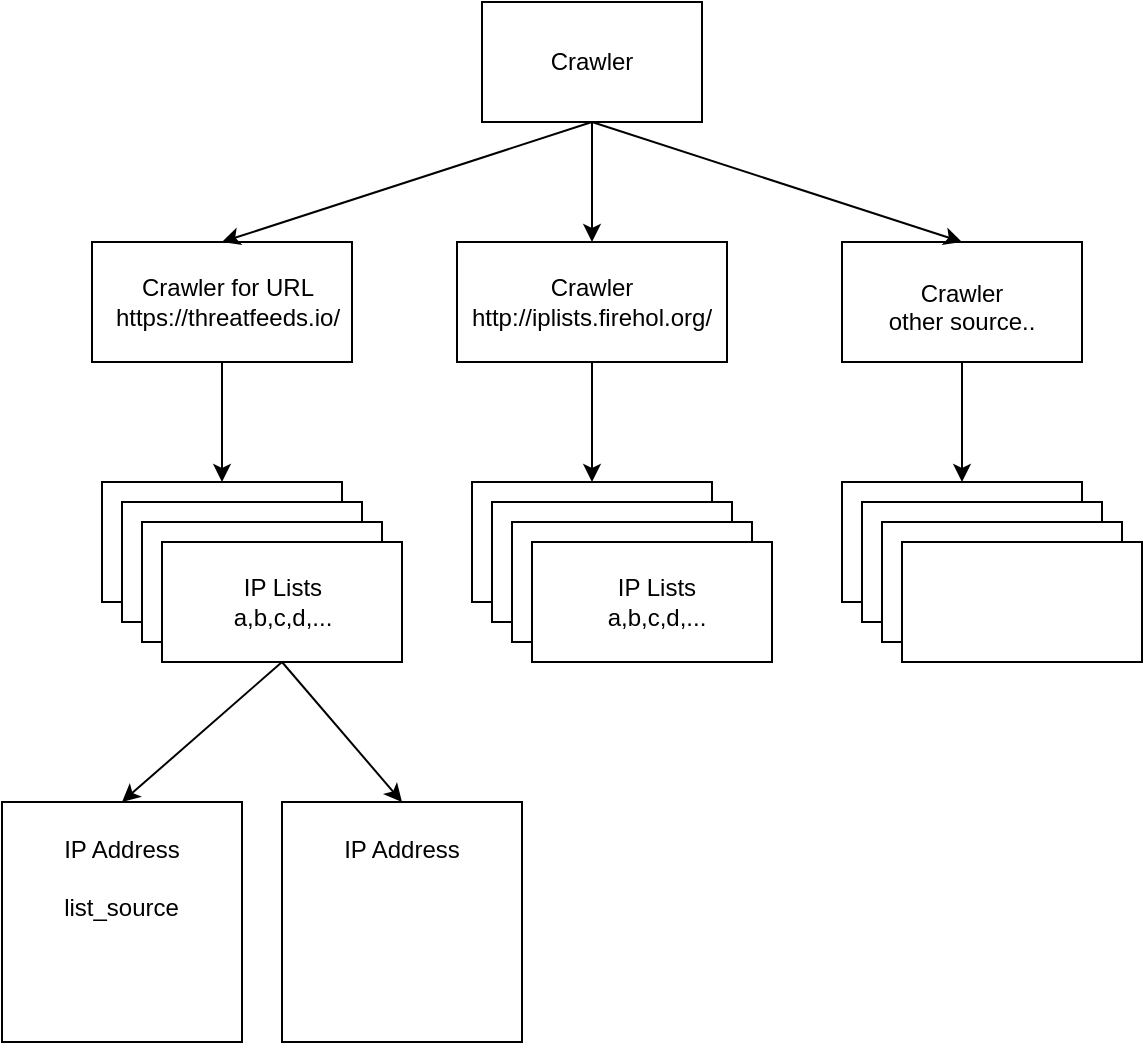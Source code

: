 <mxfile version="10.7.5" type="device"><diagram id="ymADf25tq6uyGBrHGYbc" name="Page-1"><mxGraphModel dx="1394" dy="748" grid="1" gridSize="10" guides="1" tooltips="1" connect="1" arrows="1" fold="1" page="1" pageScale="1" pageWidth="850" pageHeight="1100" math="0" shadow="0"><root><mxCell id="0"/><mxCell id="1" parent="0"/><mxCell id="UIpiFXWsldMq_BoMN-ml-1" value="" style="rounded=0;whiteSpace=wrap;html=1;" vertex="1" parent="1"><mxGeometry x="340" y="40" width="110" height="60" as="geometry"/></mxCell><mxCell id="UIpiFXWsldMq_BoMN-ml-2" value="Crawler" style="text;html=1;strokeColor=none;fillColor=none;align=center;verticalAlign=middle;whiteSpace=wrap;rounded=0;" vertex="1" parent="1"><mxGeometry x="375" y="60" width="40" height="20" as="geometry"/></mxCell><mxCell id="UIpiFXWsldMq_BoMN-ml-3" value="" style="rounded=0;whiteSpace=wrap;html=1;" vertex="1" parent="1"><mxGeometry x="145" y="160" width="130" height="60" as="geometry"/></mxCell><mxCell id="UIpiFXWsldMq_BoMN-ml-4" value="" style="rounded=0;whiteSpace=wrap;html=1;" vertex="1" parent="1"><mxGeometry x="327.5" y="160" width="135" height="60" as="geometry"/></mxCell><mxCell id="UIpiFXWsldMq_BoMN-ml-5" value="" style="rounded=0;whiteSpace=wrap;html=1;" vertex="1" parent="1"><mxGeometry x="520" y="160" width="120" height="60" as="geometry"/></mxCell><mxCell id="UIpiFXWsldMq_BoMN-ml-7" value="" style="endArrow=classic;html=1;exitX=0.5;exitY=1;exitDx=0;exitDy=0;entryX=0.5;entryY=0;entryDx=0;entryDy=0;" edge="1" parent="1" source="UIpiFXWsldMq_BoMN-ml-1" target="UIpiFXWsldMq_BoMN-ml-3"><mxGeometry width="50" height="50" relative="1" as="geometry"><mxPoint x="150" y="290" as="sourcePoint"/><mxPoint x="200" y="240" as="targetPoint"/></mxGeometry></mxCell><mxCell id="UIpiFXWsldMq_BoMN-ml-9" value="" style="endArrow=classic;html=1;entryX=0.5;entryY=0;entryDx=0;entryDy=0;exitX=0.5;exitY=1;exitDx=0;exitDy=0;" edge="1" parent="1" source="UIpiFXWsldMq_BoMN-ml-1" target="UIpiFXWsldMq_BoMN-ml-5"><mxGeometry width="50" height="50" relative="1" as="geometry"><mxPoint x="500" y="150" as="sourcePoint"/><mxPoint x="550" y="100" as="targetPoint"/></mxGeometry></mxCell><mxCell id="UIpiFXWsldMq_BoMN-ml-10" value="" style="endArrow=classic;html=1;exitX=0.5;exitY=1;exitDx=0;exitDy=0;entryX=0.5;entryY=0;entryDx=0;entryDy=0;" edge="1" parent="1" source="UIpiFXWsldMq_BoMN-ml-1" target="UIpiFXWsldMq_BoMN-ml-4"><mxGeometry width="50" height="50" relative="1" as="geometry"><mxPoint x="150" y="290" as="sourcePoint"/><mxPoint x="200" y="240" as="targetPoint"/></mxGeometry></mxCell><mxCell id="UIpiFXWsldMq_BoMN-ml-11" value="&lt;div&gt;Crawler for URL&lt;br&gt;&lt;/div&gt;&lt;div&gt;https://threatfeeds.io/&lt;br&gt;&lt;/div&gt;" style="text;html=1;strokeColor=none;fillColor=none;align=center;verticalAlign=middle;whiteSpace=wrap;rounded=0;" vertex="1" parent="1"><mxGeometry x="172.5" y="180" width="80" height="20" as="geometry"/></mxCell><mxCell id="UIpiFXWsldMq_BoMN-ml-12" value="&lt;div&gt;Crawler&lt;/div&gt;&lt;div&gt;http://iplists.firehol.org/&lt;/div&gt;" style="text;html=1;strokeColor=none;fillColor=none;align=center;verticalAlign=middle;whiteSpace=wrap;rounded=0;" vertex="1" parent="1"><mxGeometry x="375" y="180" width="40" height="20" as="geometry"/></mxCell><mxCell id="UIpiFXWsldMq_BoMN-ml-13" value="&lt;div&gt;Crawler&lt;/div&gt;&lt;div&gt;other source..&lt;/div&gt;&lt;div&gt;&lt;br&gt;&lt;/div&gt;" style="text;html=1;strokeColor=none;fillColor=none;align=center;verticalAlign=middle;whiteSpace=wrap;rounded=0;" vertex="1" parent="1"><mxGeometry x="540" y="190" width="80" height="20" as="geometry"/></mxCell><mxCell id="UIpiFXWsldMq_BoMN-ml-18" value="" style="rounded=0;whiteSpace=wrap;html=1;" vertex="1" parent="1"><mxGeometry x="150" y="280" width="120" height="60" as="geometry"/></mxCell><mxCell id="UIpiFXWsldMq_BoMN-ml-19" value="" style="rounded=0;whiteSpace=wrap;html=1;" vertex="1" parent="1"><mxGeometry x="160" y="290" width="120" height="60" as="geometry"/></mxCell><mxCell id="UIpiFXWsldMq_BoMN-ml-20" value="" style="rounded=0;whiteSpace=wrap;html=1;" vertex="1" parent="1"><mxGeometry x="170" y="300" width="120" height="60" as="geometry"/></mxCell><mxCell id="UIpiFXWsldMq_BoMN-ml-21" value="" style="rounded=0;whiteSpace=wrap;html=1;" vertex="1" parent="1"><mxGeometry x="180" y="310" width="120" height="60" as="geometry"/></mxCell><mxCell id="UIpiFXWsldMq_BoMN-ml-22" value="" style="rounded=0;whiteSpace=wrap;html=1;" vertex="1" parent="1"><mxGeometry x="335" y="280" width="120" height="60" as="geometry"/></mxCell><mxCell id="UIpiFXWsldMq_BoMN-ml-23" value="" style="rounded=0;whiteSpace=wrap;html=1;" vertex="1" parent="1"><mxGeometry x="345" y="290" width="120" height="60" as="geometry"/></mxCell><mxCell id="UIpiFXWsldMq_BoMN-ml-24" value="" style="rounded=0;whiteSpace=wrap;html=1;" vertex="1" parent="1"><mxGeometry x="355" y="300" width="120" height="60" as="geometry"/></mxCell><mxCell id="UIpiFXWsldMq_BoMN-ml-25" value="" style="rounded=0;whiteSpace=wrap;html=1;" vertex="1" parent="1"><mxGeometry x="365" y="310" width="120" height="60" as="geometry"/></mxCell><mxCell id="UIpiFXWsldMq_BoMN-ml-26" value="" style="rounded=0;whiteSpace=wrap;html=1;" vertex="1" parent="1"><mxGeometry x="520" y="280" width="120" height="60" as="geometry"/></mxCell><mxCell id="UIpiFXWsldMq_BoMN-ml-27" value="" style="rounded=0;whiteSpace=wrap;html=1;" vertex="1" parent="1"><mxGeometry x="530" y="290" width="120" height="60" as="geometry"/></mxCell><mxCell id="UIpiFXWsldMq_BoMN-ml-28" value="" style="rounded=0;whiteSpace=wrap;html=1;" vertex="1" parent="1"><mxGeometry x="540" y="300" width="120" height="60" as="geometry"/></mxCell><mxCell id="UIpiFXWsldMq_BoMN-ml-29" value="" style="rounded=0;whiteSpace=wrap;html=1;" vertex="1" parent="1"><mxGeometry x="550" y="310" width="120" height="60" as="geometry"/></mxCell><mxCell id="UIpiFXWsldMq_BoMN-ml-30" value="&lt;div&gt;IP Lists a,b,c,d,...&lt;/div&gt;" style="text;html=1;strokeColor=none;fillColor=none;align=center;verticalAlign=middle;whiteSpace=wrap;rounded=0;" vertex="1" parent="1"><mxGeometry x="212.5" y="330" width="55" height="20" as="geometry"/></mxCell><mxCell id="UIpiFXWsldMq_BoMN-ml-33" value="" style="endArrow=classic;html=1;exitX=0.5;exitY=1;exitDx=0;exitDy=0;entryX=0.5;entryY=0;entryDx=0;entryDy=0;" edge="1" parent="1" source="UIpiFXWsldMq_BoMN-ml-3" target="UIpiFXWsldMq_BoMN-ml-18"><mxGeometry width="50" height="50" relative="1" as="geometry"><mxPoint x="130" y="440" as="sourcePoint"/><mxPoint x="180" y="390" as="targetPoint"/></mxGeometry></mxCell><mxCell id="UIpiFXWsldMq_BoMN-ml-34" value="" style="endArrow=classic;html=1;exitX=0.5;exitY=1;exitDx=0;exitDy=0;entryX=0.5;entryY=0;entryDx=0;entryDy=0;" edge="1" parent="1" source="UIpiFXWsldMq_BoMN-ml-4" target="UIpiFXWsldMq_BoMN-ml-22"><mxGeometry width="50" height="50" relative="1" as="geometry"><mxPoint x="220" y="230" as="sourcePoint"/><mxPoint x="195" y="290" as="targetPoint"/></mxGeometry></mxCell><mxCell id="UIpiFXWsldMq_BoMN-ml-35" value="" style="endArrow=classic;html=1;exitX=0.5;exitY=1;exitDx=0;exitDy=0;entryX=0.5;entryY=0;entryDx=0;entryDy=0;" edge="1" parent="1" source="UIpiFXWsldMq_BoMN-ml-5" target="UIpiFXWsldMq_BoMN-ml-26"><mxGeometry width="50" height="50" relative="1" as="geometry"><mxPoint x="405" y="230" as="sourcePoint"/><mxPoint x="388" y="290" as="targetPoint"/></mxGeometry></mxCell><mxCell id="UIpiFXWsldMq_BoMN-ml-36" value="" style="rounded=0;whiteSpace=wrap;html=1;" vertex="1" parent="1"><mxGeometry x="100" y="440" width="120" height="120" as="geometry"/></mxCell><mxCell id="UIpiFXWsldMq_BoMN-ml-37" value="" style="endArrow=classic;html=1;exitX=0.5;exitY=1;exitDx=0;exitDy=0;entryX=0.5;entryY=0;entryDx=0;entryDy=0;" edge="1" parent="1" source="UIpiFXWsldMq_BoMN-ml-21" target="UIpiFXWsldMq_BoMN-ml-36"><mxGeometry width="50" height="50" relative="1" as="geometry"><mxPoint x="239" y="380" as="sourcePoint"/><mxPoint x="239" y="440" as="targetPoint"/></mxGeometry></mxCell><mxCell id="UIpiFXWsldMq_BoMN-ml-38" value="" style="rounded=0;whiteSpace=wrap;html=1;" vertex="1" parent="1"><mxGeometry x="240" y="440" width="120" height="120" as="geometry"/></mxCell><mxCell id="UIpiFXWsldMq_BoMN-ml-39" value="" style="endArrow=classic;html=1;exitX=0.5;exitY=1;exitDx=0;exitDy=0;entryX=0.5;entryY=0;entryDx=0;entryDy=0;" edge="1" parent="1" source="UIpiFXWsldMq_BoMN-ml-21" target="UIpiFXWsldMq_BoMN-ml-38"><mxGeometry width="50" height="50" relative="1" as="geometry"><mxPoint x="250" y="380" as="sourcePoint"/><mxPoint x="140" y="450" as="targetPoint"/></mxGeometry></mxCell><mxCell id="UIpiFXWsldMq_BoMN-ml-40" value="&lt;div&gt;IP Address&lt;/div&gt;&lt;div&gt;&lt;br&gt;&lt;/div&gt;&lt;div align=&quot;left&quot;&gt;list_source&lt;br&gt;&lt;br&gt;&lt;/div&gt;" style="text;html=1;strokeColor=none;fillColor=none;align=center;verticalAlign=top;whiteSpace=wrap;rounded=0;" vertex="1" parent="1"><mxGeometry x="110" y="450" width="100" height="100" as="geometry"/></mxCell><mxCell id="UIpiFXWsldMq_BoMN-ml-41" value="&lt;div&gt;IP Address&lt;/div&gt;&lt;div&gt;&lt;br&gt;&lt;/div&gt;" style="text;html=1;strokeColor=none;fillColor=none;align=center;verticalAlign=top;whiteSpace=wrap;rounded=0;" vertex="1" parent="1"><mxGeometry x="250" y="450" width="100" height="100" as="geometry"/></mxCell><mxCell id="UIpiFXWsldMq_BoMN-ml-42" value="&lt;div&gt;IP Lists a,b,c,d,...&lt;/div&gt;" style="text;html=1;strokeColor=none;fillColor=none;align=center;verticalAlign=middle;whiteSpace=wrap;rounded=0;" vertex="1" parent="1"><mxGeometry x="400" y="330" width="55" height="20" as="geometry"/></mxCell></root></mxGraphModel></diagram></mxfile>